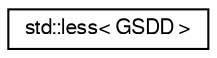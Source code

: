 digraph "Graphical Class Hierarchy"
{
  edge [fontname="FreeSans",fontsize="10",labelfontname="FreeSans",labelfontsize="10"];
  node [fontname="FreeSans",fontsize="10",shape=record];
  rankdir="LR";
  Node1 [label="std::less\< GSDD \>",height=0.2,width=0.4,color="black", fillcolor="white", style="filled",URL="$structstd_1_1less_3_01GSDD_01_4.html",tooltip="Compares two SDD in hash tables. "];
}
